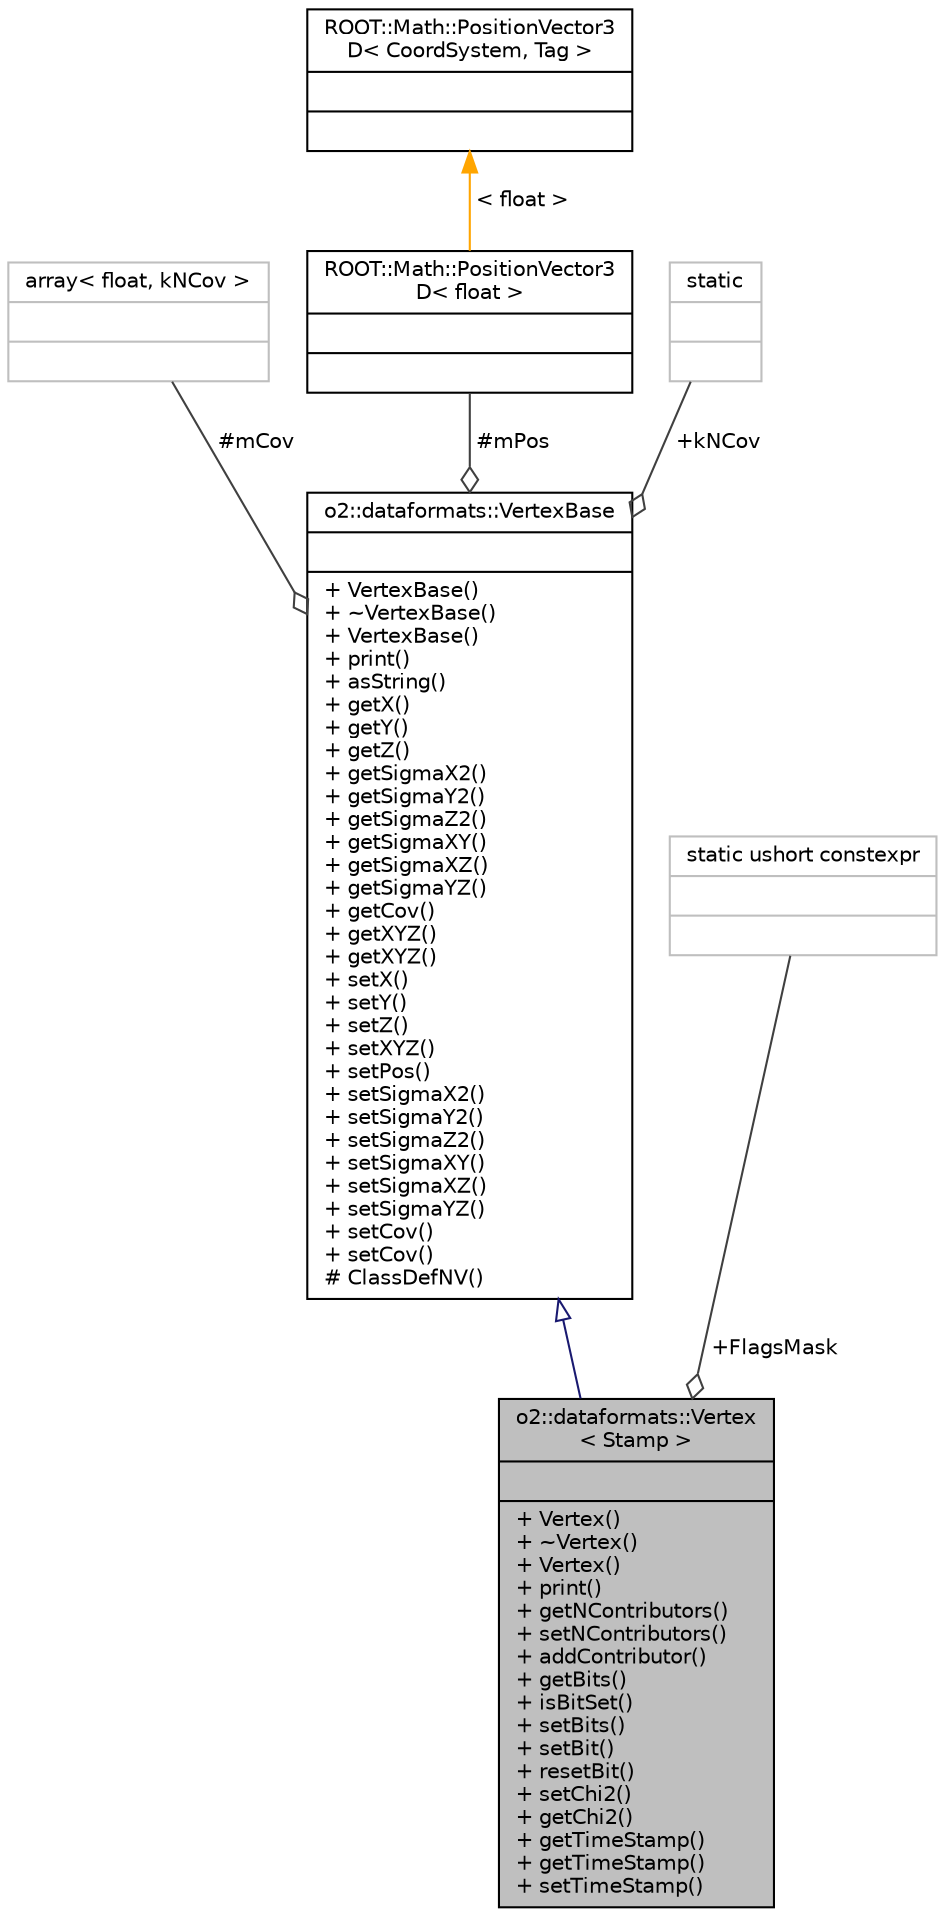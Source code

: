 digraph "o2::dataformats::Vertex&lt; Stamp &gt;"
{
 // INTERACTIVE_SVG=YES
  bgcolor="transparent";
  edge [fontname="Helvetica",fontsize="10",labelfontname="Helvetica",labelfontsize="10"];
  node [fontname="Helvetica",fontsize="10",shape=record];
  Node3 [label="{o2::dataformats::Vertex\l\< Stamp \>\n||+ Vertex()\l+ ~Vertex()\l+ Vertex()\l+ print()\l+ getNContributors()\l+ setNContributors()\l+ addContributor()\l+ getBits()\l+ isBitSet()\l+ setBits()\l+ setBit()\l+ resetBit()\l+ setChi2()\l+ getChi2()\l+ getTimeStamp()\l+ getTimeStamp()\l+ setTimeStamp()\l}",height=0.2,width=0.4,color="black", fillcolor="grey75", style="filled", fontcolor="black"];
  Node4 -> Node3 [dir="back",color="midnightblue",fontsize="10",style="solid",arrowtail="onormal",fontname="Helvetica"];
  Node4 [label="{o2::dataformats::VertexBase\n||+ VertexBase()\l+ ~VertexBase()\l+ VertexBase()\l+ print()\l+ asString()\l+ getX()\l+ getY()\l+ getZ()\l+ getSigmaX2()\l+ getSigmaY2()\l+ getSigmaZ2()\l+ getSigmaXY()\l+ getSigmaXZ()\l+ getSigmaYZ()\l+ getCov()\l+ getXYZ()\l+ getXYZ()\l+ setX()\l+ setY()\l+ setZ()\l+ setXYZ()\l+ setPos()\l+ setSigmaX2()\l+ setSigmaY2()\l+ setSigmaZ2()\l+ setSigmaXY()\l+ setSigmaXZ()\l+ setSigmaYZ()\l+ setCov()\l+ setCov()\l# ClassDefNV()\l}",height=0.2,width=0.4,color="black",URL="$dc/d08/classo2_1_1dataformats_1_1VertexBase.html"];
  Node5 -> Node4 [color="grey25",fontsize="10",style="solid",label=" #mCov" ,arrowhead="odiamond",fontname="Helvetica"];
  Node5 [label="{array\< float, kNCov \>\n||}",height=0.2,width=0.4,color="grey75"];
  Node6 -> Node4 [color="grey25",fontsize="10",style="solid",label=" #mPos" ,arrowhead="odiamond",fontname="Helvetica"];
  Node6 [label="{ROOT::Math::PositionVector3\lD\< float \>\n||}",height=0.2,width=0.4,color="black",URL="$d5/daf/classROOT_1_1Math_1_1PositionVector3D.html"];
  Node7 -> Node6 [dir="back",color="orange",fontsize="10",style="solid",label=" \< float \>" ,fontname="Helvetica"];
  Node7 [label="{ROOT::Math::PositionVector3\lD\< CoordSystem, Tag \>\n||}",height=0.2,width=0.4,color="black",URL="$d5/daf/classROOT_1_1Math_1_1PositionVector3D.html"];
  Node8 -> Node4 [color="grey25",fontsize="10",style="solid",label=" +kNCov" ,arrowhead="odiamond",fontname="Helvetica"];
  Node8 [label="{static\n||}",height=0.2,width=0.4,color="grey75"];
  Node9 -> Node3 [color="grey25",fontsize="10",style="solid",label=" +FlagsMask" ,arrowhead="odiamond",fontname="Helvetica"];
  Node9 [label="{static ushort constexpr\n||}",height=0.2,width=0.4,color="grey75"];
}
